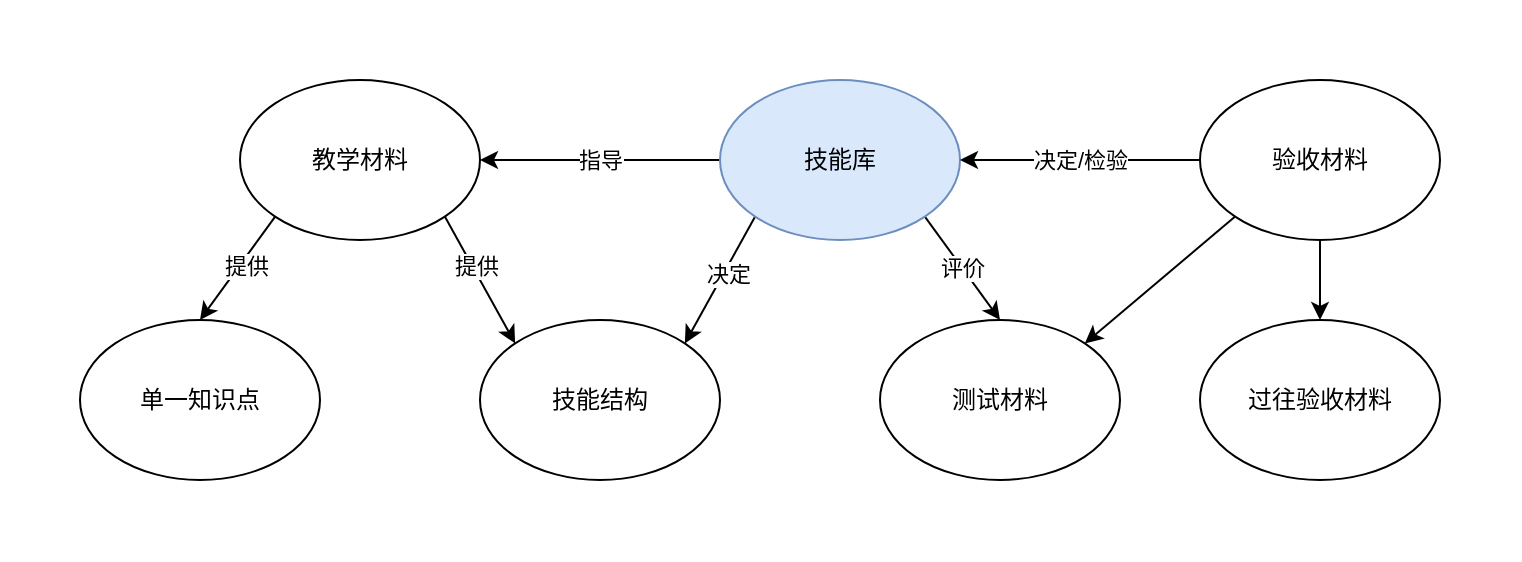 <mxfile version="17.4.2" type="device"><diagram id="i4pWDOY1X-1G7yk5ZqiD" name="Page-1"><mxGraphModel dx="946" dy="596" grid="1" gridSize="10" guides="1" tooltips="1" connect="1" arrows="1" fold="1" page="1" pageScale="1" pageWidth="1200" pageHeight="1920" math="0" shadow="0"><root><mxCell id="0"/><mxCell id="1" parent="0"/><mxCell id="aAFrs1xon8kPbWWrT7au-1" value="" style="rounded=0;whiteSpace=wrap;html=1;fillColor=none;strokeColor=none;" vertex="1" parent="1"><mxGeometry x="40" y="240" width="760" height="280" as="geometry"/></mxCell><mxCell id="iSAO3vWE8cyiyCGe3jDV-7" value="指导" style="edgeStyle=none;rounded=0;orthogonalLoop=1;jettySize=auto;html=1;exitX=0;exitY=0.5;exitDx=0;exitDy=0;entryX=1;entryY=0.5;entryDx=0;entryDy=0;" parent="1" source="iSAO3vWE8cyiyCGe3jDV-2" target="iSAO3vWE8cyiyCGe3jDV-4" edge="1"><mxGeometry relative="1" as="geometry"/></mxCell><mxCell id="aAFrs1xon8kPbWWrT7au-3" style="rounded=0;orthogonalLoop=1;jettySize=auto;html=1;exitX=0;exitY=1;exitDx=0;exitDy=0;entryX=1;entryY=0;entryDx=0;entryDy=0;" edge="1" parent="1" source="iSAO3vWE8cyiyCGe3jDV-2" target="aAFrs1xon8kPbWWrT7au-2"><mxGeometry relative="1" as="geometry"/></mxCell><mxCell id="aAFrs1xon8kPbWWrT7au-13" value="决定" style="edgeLabel;html=1;align=center;verticalAlign=middle;resizable=0;points=[];" vertex="1" connectable="0" parent="aAFrs1xon8kPbWWrT7au-3"><mxGeometry x="-0.114" y="2" relative="1" as="geometry"><mxPoint as="offset"/></mxGeometry></mxCell><mxCell id="aAFrs1xon8kPbWWrT7au-12" value="评价" style="edgeStyle=none;rounded=0;orthogonalLoop=1;jettySize=auto;html=1;exitX=1;exitY=1;exitDx=0;exitDy=0;entryX=0.5;entryY=0;entryDx=0;entryDy=0;" edge="1" parent="1" source="iSAO3vWE8cyiyCGe3jDV-2" target="aAFrs1xon8kPbWWrT7au-8"><mxGeometry relative="1" as="geometry"/></mxCell><mxCell id="iSAO3vWE8cyiyCGe3jDV-2" value="技能库" style="ellipse;whiteSpace=wrap;html=1;fillColor=#dae8fc;strokeColor=#6c8ebf;" parent="1" vertex="1"><mxGeometry x="400" y="280" width="120" height="80" as="geometry"/></mxCell><mxCell id="iSAO3vWE8cyiyCGe3jDV-6" value="决定/检验" style="rounded=0;orthogonalLoop=1;jettySize=auto;html=1;exitX=0;exitY=0.5;exitDx=0;exitDy=0;entryX=1;entryY=0.5;entryDx=0;entryDy=0;" parent="1" source="iSAO3vWE8cyiyCGe3jDV-3" target="iSAO3vWE8cyiyCGe3jDV-2" edge="1"><mxGeometry relative="1" as="geometry"/></mxCell><mxCell id="aAFrs1xon8kPbWWrT7au-10" style="edgeStyle=none;rounded=0;orthogonalLoop=1;jettySize=auto;html=1;exitX=0;exitY=1;exitDx=0;exitDy=0;entryX=1;entryY=0;entryDx=0;entryDy=0;" edge="1" parent="1" source="iSAO3vWE8cyiyCGe3jDV-3" target="aAFrs1xon8kPbWWrT7au-8"><mxGeometry relative="1" as="geometry"/></mxCell><mxCell id="aAFrs1xon8kPbWWrT7au-11" style="edgeStyle=none;rounded=0;orthogonalLoop=1;jettySize=auto;html=1;exitX=0.5;exitY=1;exitDx=0;exitDy=0;" edge="1" parent="1" source="iSAO3vWE8cyiyCGe3jDV-3" target="aAFrs1xon8kPbWWrT7au-9"><mxGeometry relative="1" as="geometry"/></mxCell><mxCell id="iSAO3vWE8cyiyCGe3jDV-3" value="验收材料" style="ellipse;whiteSpace=wrap;html=1;" parent="1" vertex="1"><mxGeometry x="640" y="280" width="120" height="80" as="geometry"/></mxCell><mxCell id="aAFrs1xon8kPbWWrT7au-4" style="edgeStyle=none;rounded=0;orthogonalLoop=1;jettySize=auto;html=1;exitX=1;exitY=1;exitDx=0;exitDy=0;entryX=0;entryY=0;entryDx=0;entryDy=0;" edge="1" parent="1" source="iSAO3vWE8cyiyCGe3jDV-4" target="aAFrs1xon8kPbWWrT7au-2"><mxGeometry relative="1" as="geometry"/></mxCell><mxCell id="aAFrs1xon8kPbWWrT7au-14" value="提供" style="edgeLabel;html=1;align=center;verticalAlign=middle;resizable=0;points=[];" vertex="1" connectable="0" parent="aAFrs1xon8kPbWWrT7au-4"><mxGeometry x="-0.197" y="1" relative="1" as="geometry"><mxPoint as="offset"/></mxGeometry></mxCell><mxCell id="aAFrs1xon8kPbWWrT7au-7" style="edgeStyle=none;rounded=0;orthogonalLoop=1;jettySize=auto;html=1;exitX=0;exitY=1;exitDx=0;exitDy=0;entryX=0.5;entryY=0;entryDx=0;entryDy=0;" edge="1" parent="1" source="iSAO3vWE8cyiyCGe3jDV-4" target="aAFrs1xon8kPbWWrT7au-5"><mxGeometry relative="1" as="geometry"/></mxCell><mxCell id="aAFrs1xon8kPbWWrT7au-15" value="提供" style="edgeLabel;html=1;align=center;verticalAlign=middle;resizable=0;points=[];" vertex="1" connectable="0" parent="aAFrs1xon8kPbWWrT7au-7"><mxGeometry x="-0.101" y="2" relative="1" as="geometry"><mxPoint as="offset"/></mxGeometry></mxCell><mxCell id="iSAO3vWE8cyiyCGe3jDV-4" value="教学材料" style="ellipse;whiteSpace=wrap;html=1;" parent="1" vertex="1"><mxGeometry x="160" y="280" width="120" height="80" as="geometry"/></mxCell><mxCell id="aAFrs1xon8kPbWWrT7au-2" value="技能结构" style="ellipse;whiteSpace=wrap;html=1;" vertex="1" parent="1"><mxGeometry x="280" y="400" width="120" height="80" as="geometry"/></mxCell><mxCell id="aAFrs1xon8kPbWWrT7au-5" value="单一知识点" style="ellipse;whiteSpace=wrap;html=1;" vertex="1" parent="1"><mxGeometry x="80" y="400" width="120" height="80" as="geometry"/></mxCell><mxCell id="aAFrs1xon8kPbWWrT7au-8" value="测试材料" style="ellipse;whiteSpace=wrap;html=1;" vertex="1" parent="1"><mxGeometry x="480" y="400" width="120" height="80" as="geometry"/></mxCell><mxCell id="aAFrs1xon8kPbWWrT7au-9" value="过往验收材料" style="ellipse;whiteSpace=wrap;html=1;" vertex="1" parent="1"><mxGeometry x="640" y="400" width="120" height="80" as="geometry"/></mxCell></root></mxGraphModel></diagram></mxfile>